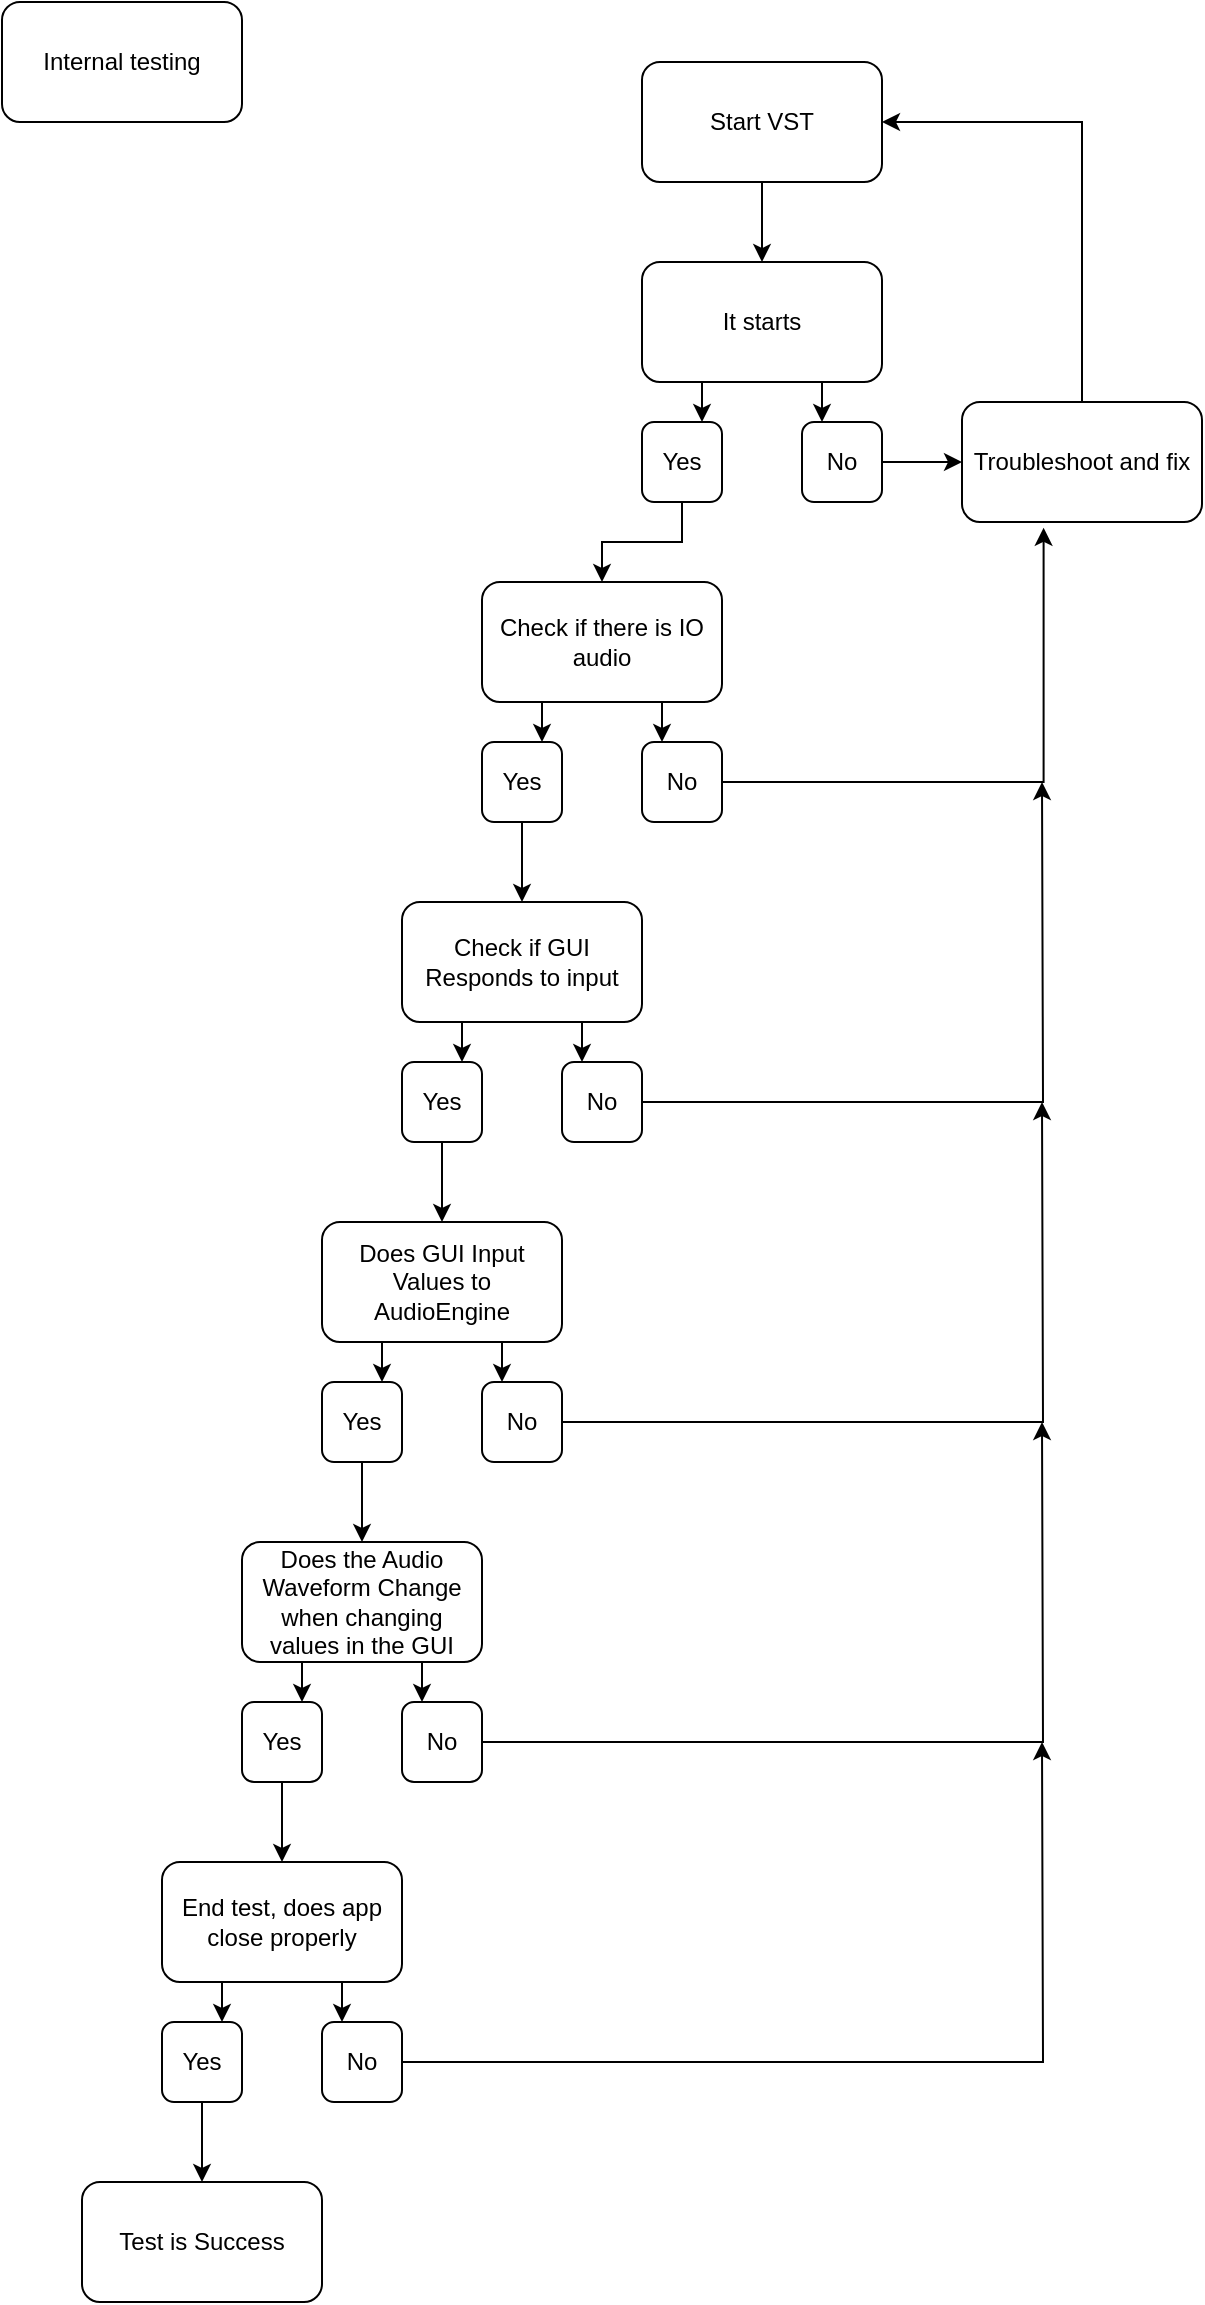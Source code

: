 <mxfile version="13.0.8" type="device"><diagram id="QSO3MiijgPZSiss0G6aq" name="Page-1"><mxGraphModel dx="2946" dy="1546" grid="1" gridSize="10" guides="1" tooltips="1" connect="1" arrows="1" fold="1" page="1" pageScale="1" pageWidth="827" pageHeight="1169" math="0" shadow="0"><root><mxCell id="0"/><mxCell id="1" parent="0"/><mxCell id="dBsnU_E0NrnqXng_iWY4-1" value="&lt;div&gt;Internal testing&lt;/div&gt;" style="rounded=1;whiteSpace=wrap;html=1;" vertex="1" parent="1"><mxGeometry x="40" y="30" width="120" height="60" as="geometry"/></mxCell><mxCell id="dBsnU_E0NrnqXng_iWY4-11" style="edgeStyle=orthogonalEdgeStyle;rounded=0;orthogonalLoop=1;jettySize=auto;html=1;exitX=0.5;exitY=1;exitDx=0;exitDy=0;entryX=0.5;entryY=0;entryDx=0;entryDy=0;" edge="1" parent="1" source="dBsnU_E0NrnqXng_iWY4-2" target="dBsnU_E0NrnqXng_iWY4-3"><mxGeometry relative="1" as="geometry"/></mxCell><mxCell id="dBsnU_E0NrnqXng_iWY4-2" value="Start VST" style="rounded=1;whiteSpace=wrap;html=1;" vertex="1" parent="1"><mxGeometry x="360" y="60" width="120" height="60" as="geometry"/></mxCell><mxCell id="dBsnU_E0NrnqXng_iWY4-12" style="edgeStyle=orthogonalEdgeStyle;rounded=0;orthogonalLoop=1;jettySize=auto;html=1;exitX=0.25;exitY=1;exitDx=0;exitDy=0;entryX=0.75;entryY=0;entryDx=0;entryDy=0;" edge="1" parent="1" source="dBsnU_E0NrnqXng_iWY4-3" target="dBsnU_E0NrnqXng_iWY4-9"><mxGeometry relative="1" as="geometry"/></mxCell><mxCell id="dBsnU_E0NrnqXng_iWY4-13" style="edgeStyle=orthogonalEdgeStyle;rounded=0;orthogonalLoop=1;jettySize=auto;html=1;exitX=0.75;exitY=1;exitDx=0;exitDy=0;entryX=0.25;entryY=0;entryDx=0;entryDy=0;" edge="1" parent="1" source="dBsnU_E0NrnqXng_iWY4-3" target="dBsnU_E0NrnqXng_iWY4-5"><mxGeometry relative="1" as="geometry"/></mxCell><mxCell id="dBsnU_E0NrnqXng_iWY4-3" value="It starts" style="rounded=1;whiteSpace=wrap;html=1;" vertex="1" parent="1"><mxGeometry x="360" y="160" width="120" height="60" as="geometry"/></mxCell><mxCell id="dBsnU_E0NrnqXng_iWY4-14" style="edgeStyle=orthogonalEdgeStyle;rounded=0;orthogonalLoop=1;jettySize=auto;html=1;exitX=1;exitY=0.5;exitDx=0;exitDy=0;entryX=0;entryY=0.5;entryDx=0;entryDy=0;" edge="1" parent="1" source="dBsnU_E0NrnqXng_iWY4-5" target="dBsnU_E0NrnqXng_iWY4-8"><mxGeometry relative="1" as="geometry"/></mxCell><mxCell id="dBsnU_E0NrnqXng_iWY4-5" value="No" style="rounded=1;whiteSpace=wrap;html=1;" vertex="1" parent="1"><mxGeometry x="440" y="240" width="40" height="40" as="geometry"/></mxCell><mxCell id="dBsnU_E0NrnqXng_iWY4-39" style="edgeStyle=orthogonalEdgeStyle;rounded=0;orthogonalLoop=1;jettySize=auto;html=1;entryX=1;entryY=0.5;entryDx=0;entryDy=0;" edge="1" parent="1" source="dBsnU_E0NrnqXng_iWY4-8" target="dBsnU_E0NrnqXng_iWY4-2"><mxGeometry relative="1" as="geometry"><mxPoint x="690" y="260" as="targetPoint"/><Array as="points"><mxPoint x="580" y="90"/></Array></mxGeometry></mxCell><mxCell id="dBsnU_E0NrnqXng_iWY4-8" value="Troubleshoot and fix" style="rounded=1;whiteSpace=wrap;html=1;" vertex="1" parent="1"><mxGeometry x="520" y="230" width="120" height="60" as="geometry"/></mxCell><mxCell id="dBsnU_E0NrnqXng_iWY4-26" style="edgeStyle=orthogonalEdgeStyle;rounded=0;orthogonalLoop=1;jettySize=auto;html=1;entryX=0.5;entryY=0;entryDx=0;entryDy=0;" edge="1" parent="1" source="dBsnU_E0NrnqXng_iWY4-9" target="dBsnU_E0NrnqXng_iWY4-23"><mxGeometry relative="1" as="geometry"/></mxCell><mxCell id="dBsnU_E0NrnqXng_iWY4-9" value="Yes " style="rounded=1;whiteSpace=wrap;html=1;" vertex="1" parent="1"><mxGeometry x="360" y="240" width="40" height="40" as="geometry"/></mxCell><mxCell id="dBsnU_E0NrnqXng_iWY4-37" style="edgeStyle=orthogonalEdgeStyle;rounded=0;orthogonalLoop=1;jettySize=auto;html=1;entryX=0.5;entryY=0;entryDx=0;entryDy=0;" edge="1" parent="1" source="dBsnU_E0NrnqXng_iWY4-21" target="dBsnU_E0NrnqXng_iWY4-36"><mxGeometry relative="1" as="geometry"/></mxCell><mxCell id="dBsnU_E0NrnqXng_iWY4-21" value="Yes " style="rounded=1;whiteSpace=wrap;html=1;" vertex="1" parent="1"><mxGeometry x="280" y="400" width="40" height="40" as="geometry"/></mxCell><mxCell id="dBsnU_E0NrnqXng_iWY4-30" style="edgeStyle=orthogonalEdgeStyle;rounded=0;orthogonalLoop=1;jettySize=auto;html=1;exitX=0.75;exitY=1;exitDx=0;exitDy=0;entryX=0.25;entryY=0;entryDx=0;entryDy=0;" edge="1" parent="1" source="dBsnU_E0NrnqXng_iWY4-23" target="dBsnU_E0NrnqXng_iWY4-24"><mxGeometry relative="1" as="geometry"/></mxCell><mxCell id="dBsnU_E0NrnqXng_iWY4-31" style="edgeStyle=orthogonalEdgeStyle;rounded=0;orthogonalLoop=1;jettySize=auto;html=1;exitX=0.25;exitY=1;exitDx=0;exitDy=0;entryX=0.75;entryY=0;entryDx=0;entryDy=0;" edge="1" parent="1" source="dBsnU_E0NrnqXng_iWY4-23" target="dBsnU_E0NrnqXng_iWY4-21"><mxGeometry relative="1" as="geometry"/></mxCell><mxCell id="dBsnU_E0NrnqXng_iWY4-23" value="Check if there is IO audio" style="rounded=1;whiteSpace=wrap;html=1;" vertex="1" parent="1"><mxGeometry x="280" y="320" width="120" height="60" as="geometry"/></mxCell><mxCell id="dBsnU_E0NrnqXng_iWY4-29" style="edgeStyle=orthogonalEdgeStyle;rounded=0;orthogonalLoop=1;jettySize=auto;html=1;entryX=0.34;entryY=1.048;entryDx=0;entryDy=0;entryPerimeter=0;" edge="1" parent="1" source="dBsnU_E0NrnqXng_iWY4-24" target="dBsnU_E0NrnqXng_iWY4-8"><mxGeometry relative="1" as="geometry"/></mxCell><mxCell id="dBsnU_E0NrnqXng_iWY4-24" value="No" style="rounded=1;whiteSpace=wrap;html=1;" vertex="1" parent="1"><mxGeometry x="360" y="400" width="40" height="40" as="geometry"/></mxCell><mxCell id="dBsnU_E0NrnqXng_iWY4-45" style="edgeStyle=orthogonalEdgeStyle;rounded=0;orthogonalLoop=1;jettySize=auto;html=1;" edge="1" parent="1" source="dBsnU_E0NrnqXng_iWY4-32" target="dBsnU_E0NrnqXng_iWY4-44"><mxGeometry relative="1" as="geometry"/></mxCell><mxCell id="dBsnU_E0NrnqXng_iWY4-32" value="Yes " style="rounded=1;whiteSpace=wrap;html=1;" vertex="1" parent="1"><mxGeometry x="240" y="560" width="40" height="40" as="geometry"/></mxCell><mxCell id="dBsnU_E0NrnqXng_iWY4-33" style="edgeStyle=orthogonalEdgeStyle;rounded=0;orthogonalLoop=1;jettySize=auto;html=1;exitX=0.75;exitY=1;exitDx=0;exitDy=0;entryX=0.25;entryY=0;entryDx=0;entryDy=0;" edge="1" source="dBsnU_E0NrnqXng_iWY4-36" target="dBsnU_E0NrnqXng_iWY4-35" parent="1"><mxGeometry relative="1" as="geometry"/></mxCell><mxCell id="dBsnU_E0NrnqXng_iWY4-34" style="edgeStyle=orthogonalEdgeStyle;rounded=0;orthogonalLoop=1;jettySize=auto;html=1;exitX=0.25;exitY=1;exitDx=0;exitDy=0;entryX=0.75;entryY=0;entryDx=0;entryDy=0;" edge="1" source="dBsnU_E0NrnqXng_iWY4-36" target="dBsnU_E0NrnqXng_iWY4-32" parent="1"><mxGeometry relative="1" as="geometry"/></mxCell><mxCell id="dBsnU_E0NrnqXng_iWY4-38" style="edgeStyle=orthogonalEdgeStyle;rounded=0;orthogonalLoop=1;jettySize=auto;html=1;" edge="1" parent="1" source="dBsnU_E0NrnqXng_iWY4-35"><mxGeometry relative="1" as="geometry"><mxPoint x="560" y="420" as="targetPoint"/></mxGeometry></mxCell><mxCell id="dBsnU_E0NrnqXng_iWY4-35" value="No" style="rounded=1;whiteSpace=wrap;html=1;" vertex="1" parent="1"><mxGeometry x="320" y="560" width="40" height="40" as="geometry"/></mxCell><mxCell id="dBsnU_E0NrnqXng_iWY4-36" value="Check if GUI Responds to input" style="rounded=1;whiteSpace=wrap;html=1;" vertex="1" parent="1"><mxGeometry x="240" y="480" width="120" height="60" as="geometry"/></mxCell><mxCell id="dBsnU_E0NrnqXng_iWY4-52" style="edgeStyle=orthogonalEdgeStyle;rounded=0;orthogonalLoop=1;jettySize=auto;html=1;entryX=0.5;entryY=0;entryDx=0;entryDy=0;" edge="1" parent="1" source="dBsnU_E0NrnqXng_iWY4-40" target="dBsnU_E0NrnqXng_iWY4-51"><mxGeometry relative="1" as="geometry"/></mxCell><mxCell id="dBsnU_E0NrnqXng_iWY4-40" value="Yes " style="rounded=1;whiteSpace=wrap;html=1;" vertex="1" parent="1"><mxGeometry x="200" y="720" width="40" height="40" as="geometry"/></mxCell><mxCell id="dBsnU_E0NrnqXng_iWY4-41" style="edgeStyle=orthogonalEdgeStyle;rounded=0;orthogonalLoop=1;jettySize=auto;html=1;exitX=0.75;exitY=1;exitDx=0;exitDy=0;entryX=0.25;entryY=0;entryDx=0;entryDy=0;" edge="1" source="dBsnU_E0NrnqXng_iWY4-44" target="dBsnU_E0NrnqXng_iWY4-43" parent="1"><mxGeometry relative="1" as="geometry"/></mxCell><mxCell id="dBsnU_E0NrnqXng_iWY4-42" style="edgeStyle=orthogonalEdgeStyle;rounded=0;orthogonalLoop=1;jettySize=auto;html=1;exitX=0.25;exitY=1;exitDx=0;exitDy=0;entryX=0.75;entryY=0;entryDx=0;entryDy=0;" edge="1" source="dBsnU_E0NrnqXng_iWY4-44" target="dBsnU_E0NrnqXng_iWY4-40" parent="1"><mxGeometry relative="1" as="geometry"/></mxCell><mxCell id="dBsnU_E0NrnqXng_iWY4-46" style="edgeStyle=orthogonalEdgeStyle;rounded=0;orthogonalLoop=1;jettySize=auto;html=1;" edge="1" parent="1" source="dBsnU_E0NrnqXng_iWY4-43"><mxGeometry relative="1" as="geometry"><mxPoint x="560.0" y="580" as="targetPoint"/></mxGeometry></mxCell><mxCell id="dBsnU_E0NrnqXng_iWY4-43" value="No" style="rounded=1;whiteSpace=wrap;html=1;" vertex="1" parent="1"><mxGeometry x="280" y="720" width="40" height="40" as="geometry"/></mxCell><mxCell id="dBsnU_E0NrnqXng_iWY4-44" value="Does GUI Input Values to AudioEngine" style="rounded=1;whiteSpace=wrap;html=1;" vertex="1" parent="1"><mxGeometry x="200" y="640" width="120" height="60" as="geometry"/></mxCell><mxCell id="dBsnU_E0NrnqXng_iWY4-66" style="edgeStyle=orthogonalEdgeStyle;rounded=0;orthogonalLoop=1;jettySize=auto;html=1;entryX=0.5;entryY=0;entryDx=0;entryDy=0;" edge="1" parent="1" source="dBsnU_E0NrnqXng_iWY4-47" target="dBsnU_E0NrnqXng_iWY4-55"><mxGeometry relative="1" as="geometry"/></mxCell><mxCell id="dBsnU_E0NrnqXng_iWY4-47" value="Yes " style="rounded=1;whiteSpace=wrap;html=1;" vertex="1" parent="1"><mxGeometry x="160" y="880" width="40" height="40" as="geometry"/></mxCell><mxCell id="dBsnU_E0NrnqXng_iWY4-48" style="edgeStyle=orthogonalEdgeStyle;rounded=0;orthogonalLoop=1;jettySize=auto;html=1;exitX=0.75;exitY=1;exitDx=0;exitDy=0;entryX=0.25;entryY=0;entryDx=0;entryDy=0;" edge="1" source="dBsnU_E0NrnqXng_iWY4-51" target="dBsnU_E0NrnqXng_iWY4-50" parent="1"><mxGeometry relative="1" as="geometry"/></mxCell><mxCell id="dBsnU_E0NrnqXng_iWY4-49" style="edgeStyle=orthogonalEdgeStyle;rounded=0;orthogonalLoop=1;jettySize=auto;html=1;exitX=0.25;exitY=1;exitDx=0;exitDy=0;entryX=0.75;entryY=0;entryDx=0;entryDy=0;" edge="1" source="dBsnU_E0NrnqXng_iWY4-51" target="dBsnU_E0NrnqXng_iWY4-47" parent="1"><mxGeometry relative="1" as="geometry"/></mxCell><mxCell id="dBsnU_E0NrnqXng_iWY4-53" style="edgeStyle=orthogonalEdgeStyle;rounded=0;orthogonalLoop=1;jettySize=auto;html=1;" edge="1" parent="1" source="dBsnU_E0NrnqXng_iWY4-50"><mxGeometry relative="1" as="geometry"><mxPoint x="560.0" y="740" as="targetPoint"/></mxGeometry></mxCell><mxCell id="dBsnU_E0NrnqXng_iWY4-50" value="No" style="rounded=1;whiteSpace=wrap;html=1;" vertex="1" parent="1"><mxGeometry x="240" y="880" width="40" height="40" as="geometry"/></mxCell><mxCell id="dBsnU_E0NrnqXng_iWY4-51" value="Does the Audio Waveform Change when changing values in the GUI" style="rounded=1;whiteSpace=wrap;html=1;" vertex="1" parent="1"><mxGeometry x="160" y="800" width="120" height="60" as="geometry"/></mxCell><mxCell id="dBsnU_E0NrnqXng_iWY4-55" value="End test, does app close properly" style="rounded=1;whiteSpace=wrap;html=1;" vertex="1" parent="1"><mxGeometry x="120" y="960" width="120" height="60" as="geometry"/></mxCell><mxCell id="dBsnU_E0NrnqXng_iWY4-72" style="edgeStyle=orthogonalEdgeStyle;rounded=0;orthogonalLoop=1;jettySize=auto;html=1;entryX=0.5;entryY=0;entryDx=0;entryDy=0;" edge="1" parent="1" source="dBsnU_E0NrnqXng_iWY4-61" target="dBsnU_E0NrnqXng_iWY4-67"><mxGeometry relative="1" as="geometry"/></mxCell><mxCell id="dBsnU_E0NrnqXng_iWY4-61" value="Yes " style="rounded=1;whiteSpace=wrap;html=1;" vertex="1" parent="1"><mxGeometry x="120" y="1040" width="40" height="40" as="geometry"/></mxCell><mxCell id="dBsnU_E0NrnqXng_iWY4-62" style="edgeStyle=orthogonalEdgeStyle;rounded=0;orthogonalLoop=1;jettySize=auto;html=1;exitX=0.75;exitY=1;exitDx=0;exitDy=0;entryX=0.25;entryY=0;entryDx=0;entryDy=0;" edge="1" target="dBsnU_E0NrnqXng_iWY4-64" parent="1"><mxGeometry relative="1" as="geometry"><mxPoint x="210.0" y="1020" as="sourcePoint"/></mxGeometry></mxCell><mxCell id="dBsnU_E0NrnqXng_iWY4-63" style="edgeStyle=orthogonalEdgeStyle;rounded=0;orthogonalLoop=1;jettySize=auto;html=1;exitX=0.25;exitY=1;exitDx=0;exitDy=0;entryX=0.75;entryY=0;entryDx=0;entryDy=0;" edge="1" target="dBsnU_E0NrnqXng_iWY4-61" parent="1"><mxGeometry relative="1" as="geometry"><mxPoint x="150" y="1020" as="sourcePoint"/></mxGeometry></mxCell><mxCell id="dBsnU_E0NrnqXng_iWY4-65" style="edgeStyle=orthogonalEdgeStyle;rounded=0;orthogonalLoop=1;jettySize=auto;html=1;" edge="1" parent="1" source="dBsnU_E0NrnqXng_iWY4-64"><mxGeometry relative="1" as="geometry"><mxPoint x="560.0" y="900" as="targetPoint"/></mxGeometry></mxCell><mxCell id="dBsnU_E0NrnqXng_iWY4-64" value="No" style="rounded=1;whiteSpace=wrap;html=1;" vertex="1" parent="1"><mxGeometry x="200" y="1040" width="40" height="40" as="geometry"/></mxCell><mxCell id="dBsnU_E0NrnqXng_iWY4-67" value="Test is Success" style="rounded=1;whiteSpace=wrap;html=1;" vertex="1" parent="1"><mxGeometry x="80" y="1120" width="120" height="60" as="geometry"/></mxCell></root></mxGraphModel></diagram></mxfile>